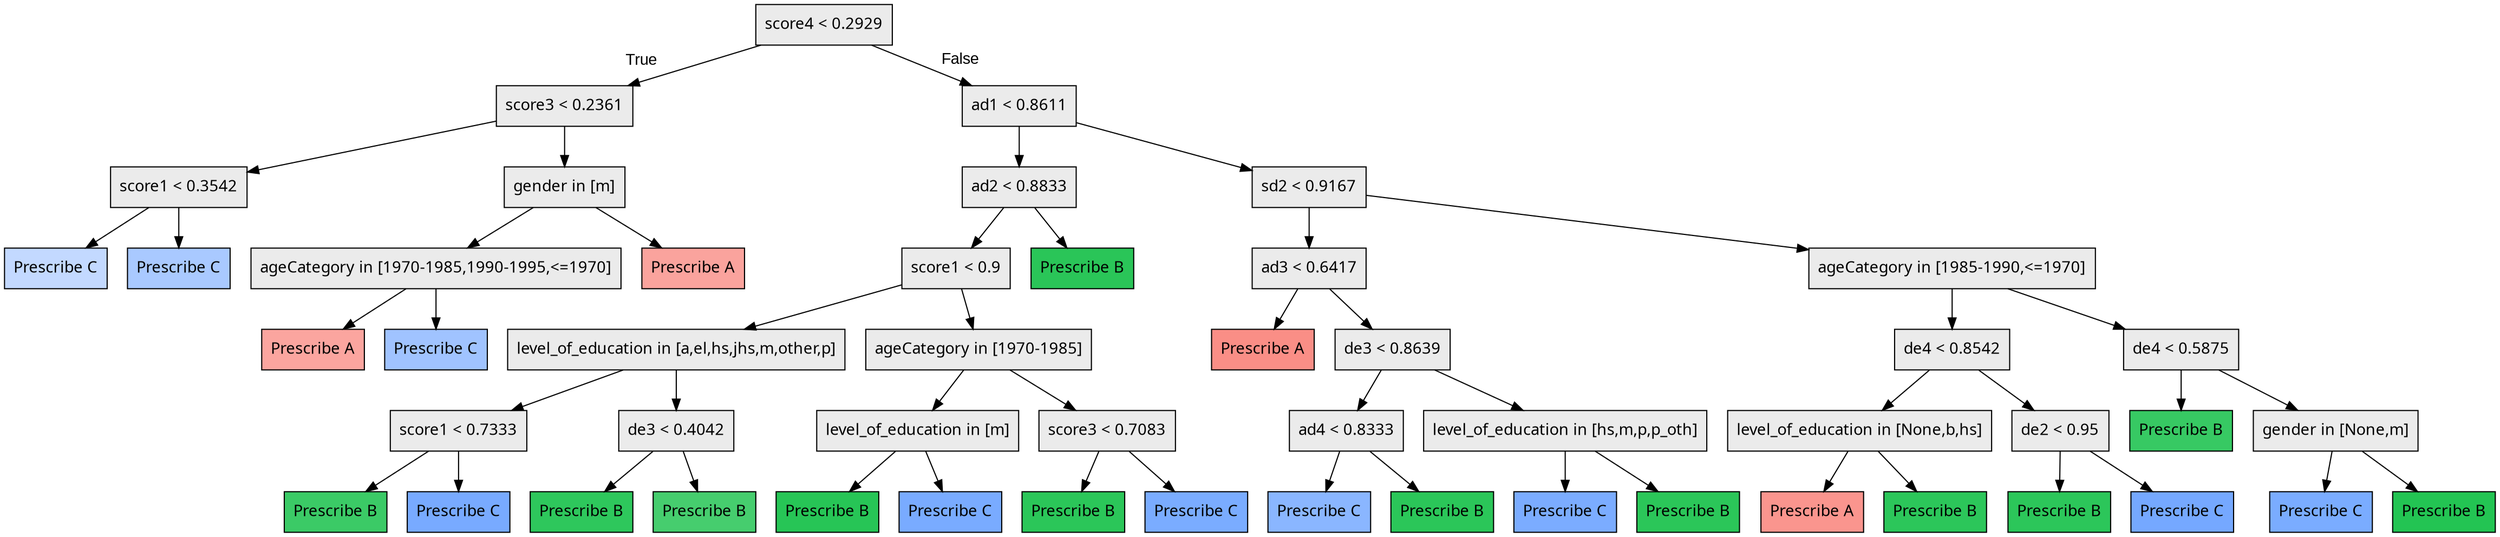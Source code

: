 digraph "G" {
1 [fillcolor="#EBEBEB", fontname="bold arial", label="score4 &lt; 0.2929", shape=box, style="filled"];
2 [fillcolor="#EBEBEB", fontname="bold arial", label="score3 &lt; 0.2361", shape=box, style="filled"];
3 [fillcolor="#EBEBEB", fontname="bold arial", label="score1 &lt; 0.3542", shape=box, style="filled"];
4 [color=black, fillcolor="#619CFF60", fontname="bold arial", label="Prescribe C", shape=box, style="filled"];
5 [color=black, fillcolor="#619CFF8b", fontname="bold arial", label="Prescribe C", shape=box, style="filled"];
6 [fillcolor="#EBEBEB", fontname="bold arial", label="gender in [m]", shape=box, style="filled"];
7 [fillcolor="#EBEBEB", fontname="bold arial", label="ageCategory in [1970-1985,1990-1995,&lt;=1970]", shape=box, style="filled"];
8 [color=black, fillcolor="#F8766Da7", fontname="bold arial", label="Prescribe A", shape=box, style="filled"];
9 [color=black, fillcolor="#619CFF99", fontname="bold arial", label="Prescribe C", shape=box, style="filled"];
10 [color=black, fillcolor="#F8766Daa", fontname="bold arial", label="Prescribe A", shape=box, style="filled"];
11 [fillcolor="#EBEBEB", fontname="bold arial", label="ad1 &lt; 0.8611", shape=box, style="filled"];
12 [fillcolor="#EBEBEB", fontname="bold arial", label="ad2 &lt; 0.8833", shape=box, style="filled"];
13 [fillcolor="#EBEBEB", fontname="bold arial", label="score1 &lt; 0.9", shape=box, style="filled"];
14 [fillcolor="#EBEBEB", fontname="bold arial", label="level_of_education in [a,el,hs,jhs,m,other,p]", shape=box, style="filled"];
15 [fillcolor="#EBEBEB", fontname="bold arial", label="score1 &lt; 0.7333", shape=box, style="filled"];
16 [color=black, fillcolor="#00BA38c4", fontname="bold arial", label="Prescribe B", shape=box, style="filled"];
17 [color=black, fillcolor="#619CFFda", fontname="bold arial", label="Prescribe C", shape=box, style="filled"];
18 [fillcolor="#EBEBEB", fontname="bold arial", label="de3 &lt; 0.4042", shape=box, style="filled"];
19 [color=black, fillcolor="#00BA38d1", fontname="bold arial", label="Prescribe B", shape=box, style="filled"];
20 [color=black, fillcolor="#00BA38b9", fontname="bold arial", label="Prescribe B", shape=box, style="filled"];
21 [fillcolor="#EBEBEB", fontname="bold arial", label="ageCategory in [1970-1985]", shape=box, style="filled"];
22 [fillcolor="#EBEBEB", fontname="bold arial", label="level_of_education in [m]", shape=box, style="filled"];
23 [color=black, fillcolor="#00BA38d8", fontname="bold arial", label="Prescribe B", shape=box, style="filled"];
24 [color=black, fillcolor="#619CFFd8", fontname="bold arial", label="Prescribe C", shape=box, style="filled"];
25 [fillcolor="#EBEBEB", fontname="bold arial", label="score3 &lt; 0.7083", shape=box, style="filled"];
26 [color=black, fillcolor="#00BA38d4", fontname="bold arial", label="Prescribe B", shape=box, style="filled"];
27 [color=black, fillcolor="#619CFFd6", fontname="bold arial", label="Prescribe C", shape=box, style="filled"];
28 [color=black, fillcolor="#00BA38d5", fontname="bold arial", label="Prescribe B", shape=box, style="filled"];
29 [fillcolor="#EBEBEB", fontname="bold arial", label="sd2 &lt; 0.9167", shape=box, style="filled"];
30 [fillcolor="#EBEBEB", fontname="bold arial", label="ad3 &lt; 0.6417", shape=box, style="filled"];
31 [color=black, fillcolor="#F8766Dd3", fontname="bold arial", label="Prescribe A", shape=box, style="filled"];
32 [fillcolor="#EBEBEB", fontname="bold arial", label="de3 &lt; 0.8639", shape=box, style="filled"];
33 [fillcolor="#EBEBEB", fontname="bold arial", label="ad4 &lt; 0.8333", shape=box, style="filled"];
34 [color=black, fillcolor="#619CFFbc", fontname="bold arial", label="Prescribe C", shape=box, style="filled"];
35 [color=black, fillcolor="#00BA38d4", fontname="bold arial", label="Prescribe B", shape=box, style="filled"];
36 [fillcolor="#EBEBEB", fontname="bold arial", label="level_of_education in [hs,m,p,p_oth]", shape=box, style="filled"];
37 [color=black, fillcolor="#619CFFd5", fontname="bold arial", label="Prescribe C", shape=box, style="filled"];
38 [color=black, fillcolor="#00BA38d4", fontname="bold arial", label="Prescribe B", shape=box, style="filled"];
39 [fillcolor="#EBEBEB", fontname="bold arial", label="ageCategory in [1985-1990,&lt;=1970]", shape=box, style="filled"];
40 [fillcolor="#EBEBEB", fontname="bold arial", label="de4 &lt; 0.8542", shape=box, style="filled"];
41 [fillcolor="#EBEBEB", fontname="bold arial", label="level_of_education in [None,b,hs]", shape=box, style="filled"];
42 [color=black, fillcolor="#F8766Dc5", fontname="bold arial", label="Prescribe A", shape=box, style="filled"];
43 [color=black, fillcolor="#00BA38d3", fontname="bold arial", label="Prescribe B", shape=box, style="filled"];
44 [fillcolor="#EBEBEB", fontname="bold arial", label="de2 &lt; 0.95", shape=box, style="filled"];
45 [color=black, fillcolor="#00BA38d3", fontname="bold arial", label="Prescribe B", shape=box, style="filled"];
46 [color=black, fillcolor="#619CFFdf", fontname="bold arial", label="Prescribe C", shape=box, style="filled"];
47 [fillcolor="#EBEBEB", fontname="bold arial", label="de4 &lt; 0.5875", shape=box, style="filled"];
48 [color=black, fillcolor="#00BA38c8", fontname="bold arial", label="Prescribe B", shape=box, style="filled"];
49 [fillcolor="#EBEBEB", fontname="bold arial", label="gender in [None,m]", shape=box, style="filled"];
50 [color=black, fillcolor="#619CFFd6", fontname="bold arial", label="Prescribe C", shape=box, style="filled"];
51 [color=black, fillcolor="#00BA38dc", fontname="bold arial", label="Prescribe B", shape=box, style="filled"];
1 -> 2  [fontname="arial", headlabel="True", key=0, labelangle=45, labeldistance="2.5"];
1 -> 11  [fontname="arial", headlabel="False", key=0, labelangle="-45", labeldistance="2.5"];
2 -> 3  [key=0];
2 -> 6  [key=0];
3 -> 4  [key=0];
3 -> 5  [key=0];
6 -> 7  [key=0];
6 -> 10  [key=0];
7 -> 8  [key=0];
7 -> 9  [key=0];
11 -> 12  [key=0];
11 -> 29  [key=0];
12 -> 13  [key=0];
12 -> 28  [key=0];
13 -> 14  [key=0];
13 -> 21  [key=0];
14 -> 15  [key=0];
14 -> 18  [key=0];
15 -> 16  [key=0];
15 -> 17  [key=0];
18 -> 19  [key=0];
18 -> 20  [key=0];
21 -> 22  [key=0];
21 -> 25  [key=0];
22 -> 23  [key=0];
22 -> 24  [key=0];
25 -> 26  [key=0];
25 -> 27  [key=0];
29 -> 30  [key=0];
29 -> 39  [key=0];
30 -> 31  [key=0];
30 -> 32  [key=0];
32 -> 33  [key=0];
32 -> 36  [key=0];
33 -> 34  [key=0];
33 -> 35  [key=0];
36 -> 37  [key=0];
36 -> 38  [key=0];
39 -> 40  [key=0];
39 -> 47  [key=0];
40 -> 41  [key=0];
40 -> 44  [key=0];
41 -> 42  [key=0];
41 -> 43  [key=0];
44 -> 45  [key=0];
44 -> 46  [key=0];
47 -> 48  [key=0];
47 -> 49  [key=0];
49 -> 50  [key=0];
49 -> 51  [key=0];
}
